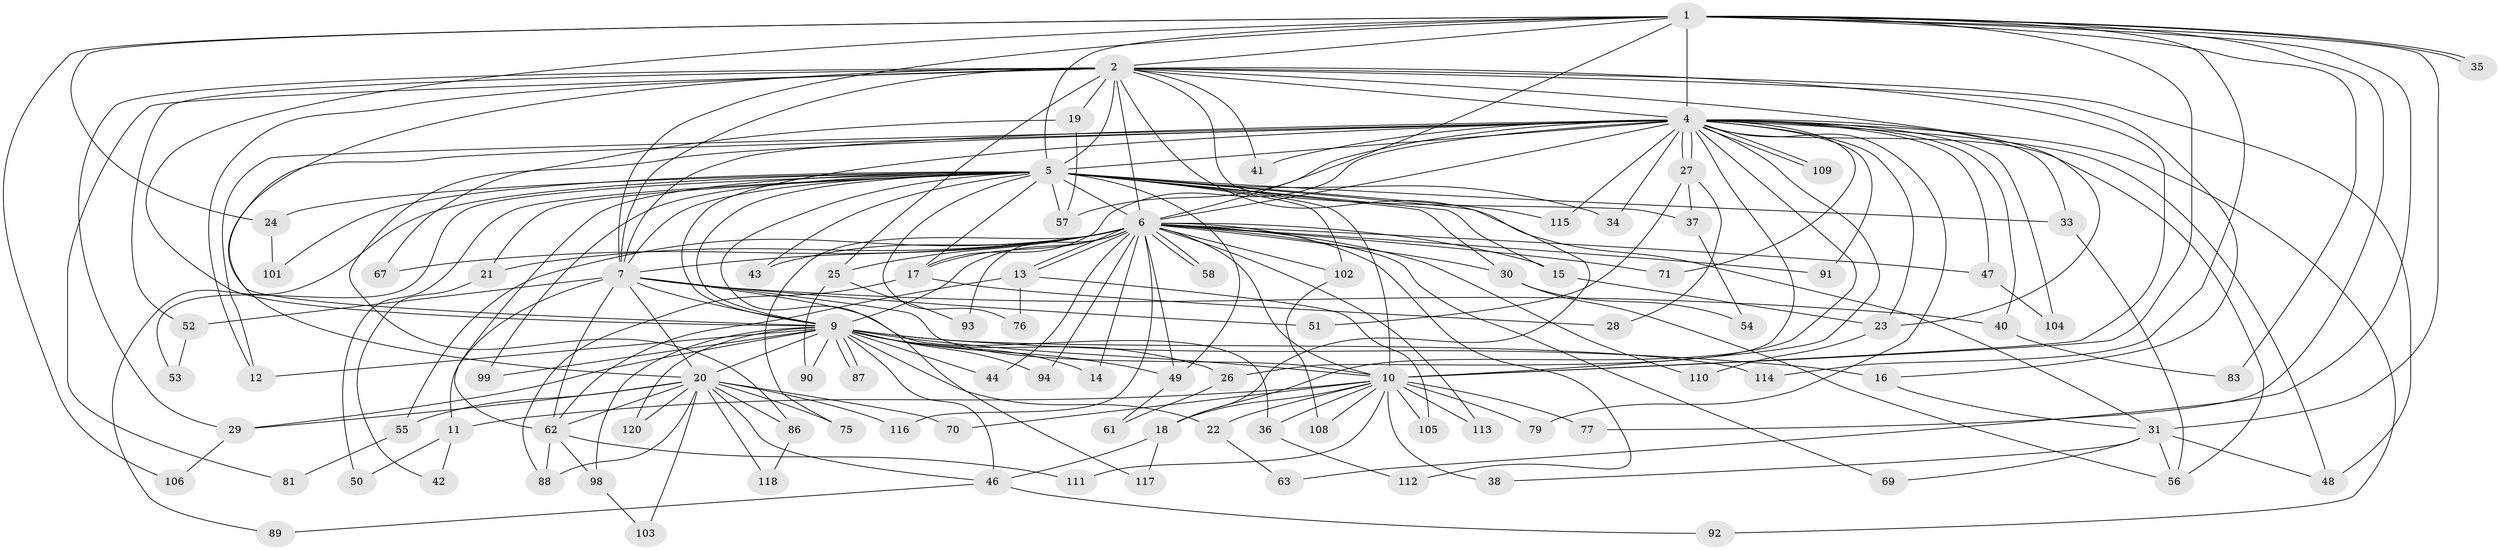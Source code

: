 // Generated by graph-tools (version 1.1) at 2025/51/02/27/25 19:51:46]
// undirected, 95 vertices, 217 edges
graph export_dot {
graph [start="1"]
  node [color=gray90,style=filled];
  1 [super="+45"];
  2 [super="+3"];
  4 [super="+97"];
  5 [super="+8"];
  6 [super="+73"];
  7 [super="+39"];
  9 [super="+96"];
  10 [super="+32"];
  11;
  12 [super="+85"];
  13;
  14;
  15 [super="+66"];
  16 [super="+100"];
  17 [super="+64"];
  18 [super="+59"];
  19 [super="+84"];
  20 [super="+65"];
  21 [super="+95"];
  22;
  23;
  24;
  25;
  26;
  27;
  28;
  29 [super="+107"];
  30 [super="+78"];
  31 [super="+68"];
  33;
  34;
  35;
  36;
  37;
  38;
  40;
  41;
  42;
  43;
  44;
  46 [super="+74"];
  47;
  48 [super="+72"];
  49 [super="+60"];
  50;
  51;
  52;
  53;
  54;
  55;
  56 [super="+82"];
  57;
  58;
  61;
  62 [super="+80"];
  63;
  67;
  69;
  70;
  71;
  75;
  76;
  77;
  79;
  81;
  83;
  86;
  87;
  88 [super="+119"];
  89;
  90;
  91;
  92;
  93;
  94;
  98;
  99;
  101;
  102;
  103;
  104;
  105;
  106;
  108;
  109;
  110;
  111;
  112;
  113;
  114;
  115;
  116;
  117;
  118;
  120;
  1 -- 2 [weight=2];
  1 -- 4 [weight=2];
  1 -- 5 [weight=2];
  1 -- 6;
  1 -- 7;
  1 -- 9;
  1 -- 10;
  1 -- 24;
  1 -- 31;
  1 -- 35;
  1 -- 35;
  1 -- 63;
  1 -- 77;
  1 -- 83;
  1 -- 106;
  1 -- 114;
  2 -- 4 [weight=2];
  2 -- 5 [weight=4];
  2 -- 6 [weight=2];
  2 -- 7 [weight=2];
  2 -- 9 [weight=2];
  2 -- 10 [weight=2];
  2 -- 19 [weight=2];
  2 -- 29;
  2 -- 81;
  2 -- 12;
  2 -- 16;
  2 -- 18;
  2 -- 23;
  2 -- 25;
  2 -- 37;
  2 -- 41;
  2 -- 48;
  2 -- 52;
  4 -- 5 [weight=2];
  4 -- 6;
  4 -- 7;
  4 -- 9;
  4 -- 10;
  4 -- 12;
  4 -- 17;
  4 -- 18;
  4 -- 23;
  4 -- 26;
  4 -- 27;
  4 -- 27;
  4 -- 33;
  4 -- 34;
  4 -- 40;
  4 -- 41;
  4 -- 47;
  4 -- 48;
  4 -- 56;
  4 -- 57;
  4 -- 71;
  4 -- 79;
  4 -- 86;
  4 -- 91;
  4 -- 92;
  4 -- 109;
  4 -- 109;
  4 -- 104;
  4 -- 115;
  4 -- 20;
  5 -- 6 [weight=2];
  5 -- 7 [weight=2];
  5 -- 9 [weight=2];
  5 -- 10 [weight=2];
  5 -- 24;
  5 -- 30 [weight=2];
  5 -- 31;
  5 -- 34;
  5 -- 43;
  5 -- 53;
  5 -- 115;
  5 -- 76;
  5 -- 15;
  5 -- 21;
  5 -- 89;
  5 -- 33;
  5 -- 99;
  5 -- 101;
  5 -- 102;
  5 -- 49;
  5 -- 50;
  5 -- 117;
  5 -- 57;
  5 -- 62;
  5 -- 17;
  6 -- 7 [weight=2];
  6 -- 9 [weight=2];
  6 -- 10;
  6 -- 13;
  6 -- 13;
  6 -- 14;
  6 -- 15;
  6 -- 17;
  6 -- 21 [weight=2];
  6 -- 25;
  6 -- 30;
  6 -- 43;
  6 -- 44;
  6 -- 47;
  6 -- 55;
  6 -- 58;
  6 -- 58;
  6 -- 67;
  6 -- 69;
  6 -- 71;
  6 -- 75;
  6 -- 91;
  6 -- 93;
  6 -- 94;
  6 -- 102;
  6 -- 110;
  6 -- 112;
  6 -- 113;
  6 -- 116;
  6 -- 49;
  7 -- 9;
  7 -- 10 [weight=2];
  7 -- 11;
  7 -- 20;
  7 -- 36;
  7 -- 40;
  7 -- 51;
  7 -- 62;
  7 -- 52;
  9 -- 10;
  9 -- 14;
  9 -- 16;
  9 -- 20;
  9 -- 22;
  9 -- 26;
  9 -- 44;
  9 -- 49;
  9 -- 87;
  9 -- 87;
  9 -- 90;
  9 -- 94;
  9 -- 98;
  9 -- 99;
  9 -- 120;
  9 -- 114;
  9 -- 46;
  9 -- 29;
  9 -- 12;
  10 -- 11;
  10 -- 22;
  10 -- 38;
  10 -- 77;
  10 -- 79;
  10 -- 105;
  10 -- 111;
  10 -- 113;
  10 -- 36;
  10 -- 70;
  10 -- 108;
  10 -- 18;
  11 -- 42;
  11 -- 50;
  13 -- 62;
  13 -- 76;
  13 -- 105;
  15 -- 23;
  16 -- 31;
  17 -- 28;
  17 -- 88;
  18 -- 46;
  18 -- 117;
  19 -- 67;
  19 -- 57;
  20 -- 29;
  20 -- 46;
  20 -- 55;
  20 -- 70;
  20 -- 75;
  20 -- 88;
  20 -- 103;
  20 -- 116;
  20 -- 118;
  20 -- 120;
  20 -- 62;
  20 -- 86;
  21 -- 42;
  22 -- 63;
  23 -- 110;
  24 -- 101;
  25 -- 90;
  25 -- 93;
  26 -- 61;
  27 -- 28;
  27 -- 37;
  27 -- 51;
  29 -- 106;
  30 -- 54;
  30 -- 56;
  31 -- 38;
  31 -- 69;
  31 -- 56;
  31 -- 48;
  33 -- 56;
  36 -- 112;
  37 -- 54;
  40 -- 83;
  46 -- 89;
  46 -- 92;
  47 -- 104;
  49 -- 61;
  52 -- 53;
  55 -- 81;
  62 -- 98;
  62 -- 111;
  62 -- 88;
  86 -- 118;
  98 -- 103;
  102 -- 108;
}

